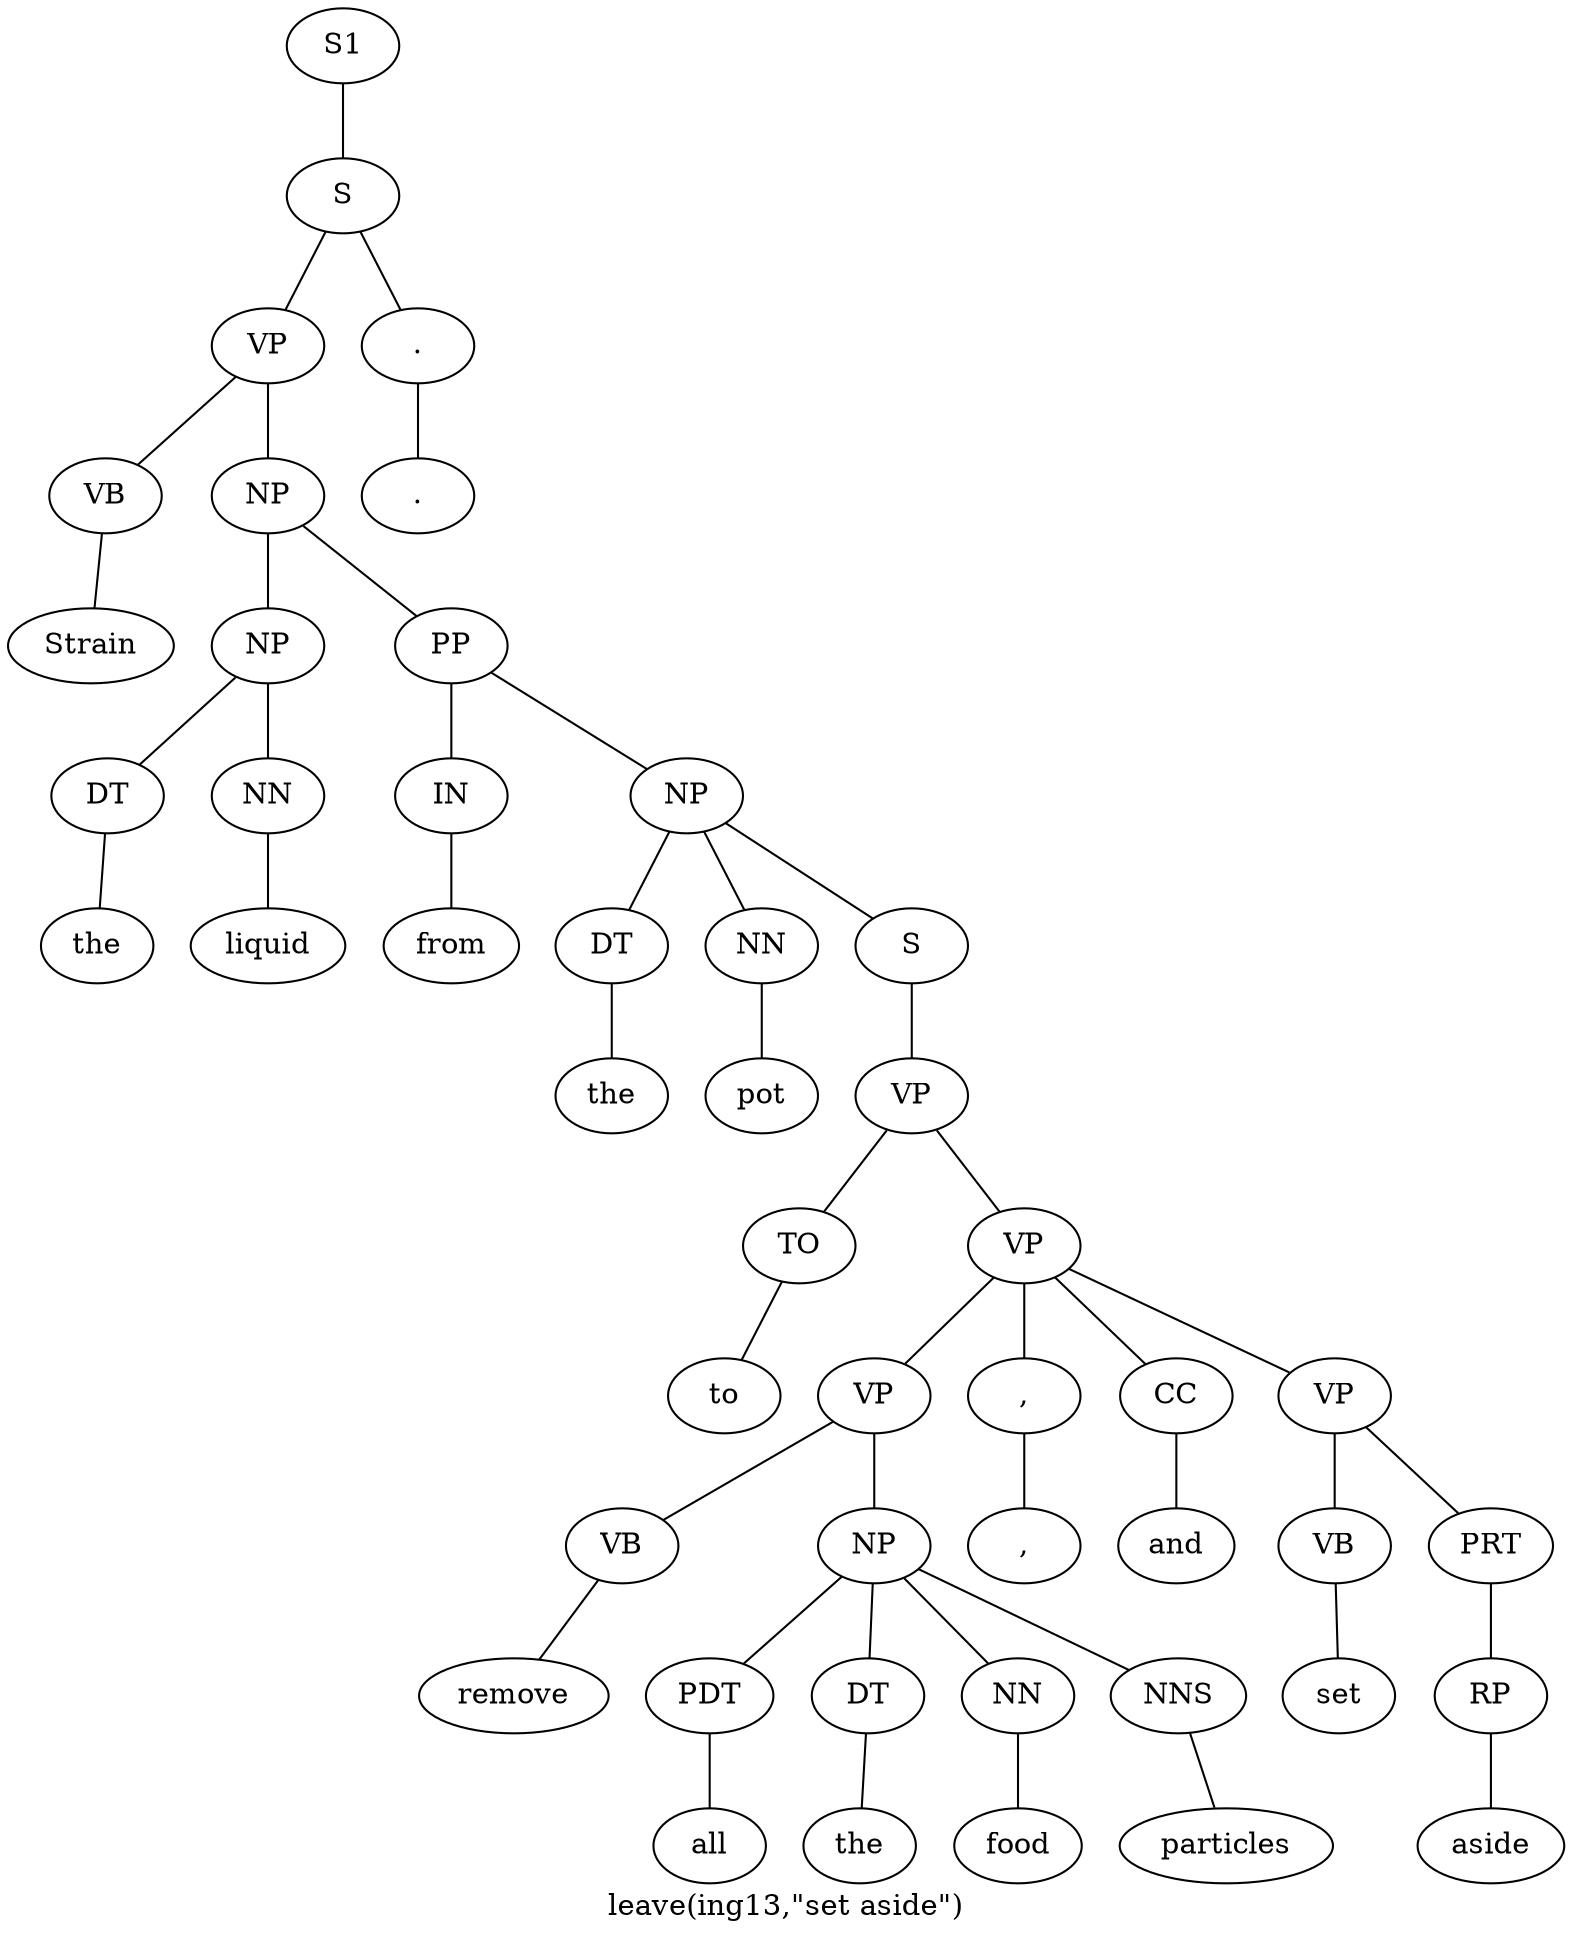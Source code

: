 graph SyntaxGraph {
	label = "leave(ing13,\"set aside\")";
	Node0 [label="S1"];
	Node1 [label="S"];
	Node2 [label="VP"];
	Node3 [label="VB"];
	Node4 [label="Strain"];
	Node5 [label="NP"];
	Node6 [label="NP"];
	Node7 [label="DT"];
	Node8 [label="the"];
	Node9 [label="NN"];
	Node10 [label="liquid"];
	Node11 [label="PP"];
	Node12 [label="IN"];
	Node13 [label="from"];
	Node14 [label="NP"];
	Node15 [label="DT"];
	Node16 [label="the"];
	Node17 [label="NN"];
	Node18 [label="pot"];
	Node19 [label="S"];
	Node20 [label="VP"];
	Node21 [label="TO"];
	Node22 [label="to"];
	Node23 [label="VP"];
	Node24 [label="VP"];
	Node25 [label="VB"];
	Node26 [label="remove"];
	Node27 [label="NP"];
	Node28 [label="PDT"];
	Node29 [label="all"];
	Node30 [label="DT"];
	Node31 [label="the"];
	Node32 [label="NN"];
	Node33 [label="food"];
	Node34 [label="NNS"];
	Node35 [label="particles"];
	Node36 [label=","];
	Node37 [label=","];
	Node38 [label="CC"];
	Node39 [label="and"];
	Node40 [label="VP"];
	Node41 [label="VB"];
	Node42 [label="set"];
	Node43 [label="PRT"];
	Node44 [label="RP"];
	Node45 [label="aside"];
	Node46 [label="."];
	Node47 [label="."];

	Node0 -- Node1;
	Node1 -- Node2;
	Node1 -- Node46;
	Node2 -- Node3;
	Node2 -- Node5;
	Node3 -- Node4;
	Node5 -- Node6;
	Node5 -- Node11;
	Node6 -- Node7;
	Node6 -- Node9;
	Node7 -- Node8;
	Node9 -- Node10;
	Node11 -- Node12;
	Node11 -- Node14;
	Node12 -- Node13;
	Node14 -- Node15;
	Node14 -- Node17;
	Node14 -- Node19;
	Node15 -- Node16;
	Node17 -- Node18;
	Node19 -- Node20;
	Node20 -- Node21;
	Node20 -- Node23;
	Node21 -- Node22;
	Node23 -- Node24;
	Node23 -- Node36;
	Node23 -- Node38;
	Node23 -- Node40;
	Node24 -- Node25;
	Node24 -- Node27;
	Node25 -- Node26;
	Node27 -- Node28;
	Node27 -- Node30;
	Node27 -- Node32;
	Node27 -- Node34;
	Node28 -- Node29;
	Node30 -- Node31;
	Node32 -- Node33;
	Node34 -- Node35;
	Node36 -- Node37;
	Node38 -- Node39;
	Node40 -- Node41;
	Node40 -- Node43;
	Node41 -- Node42;
	Node43 -- Node44;
	Node44 -- Node45;
	Node46 -- Node47;
}